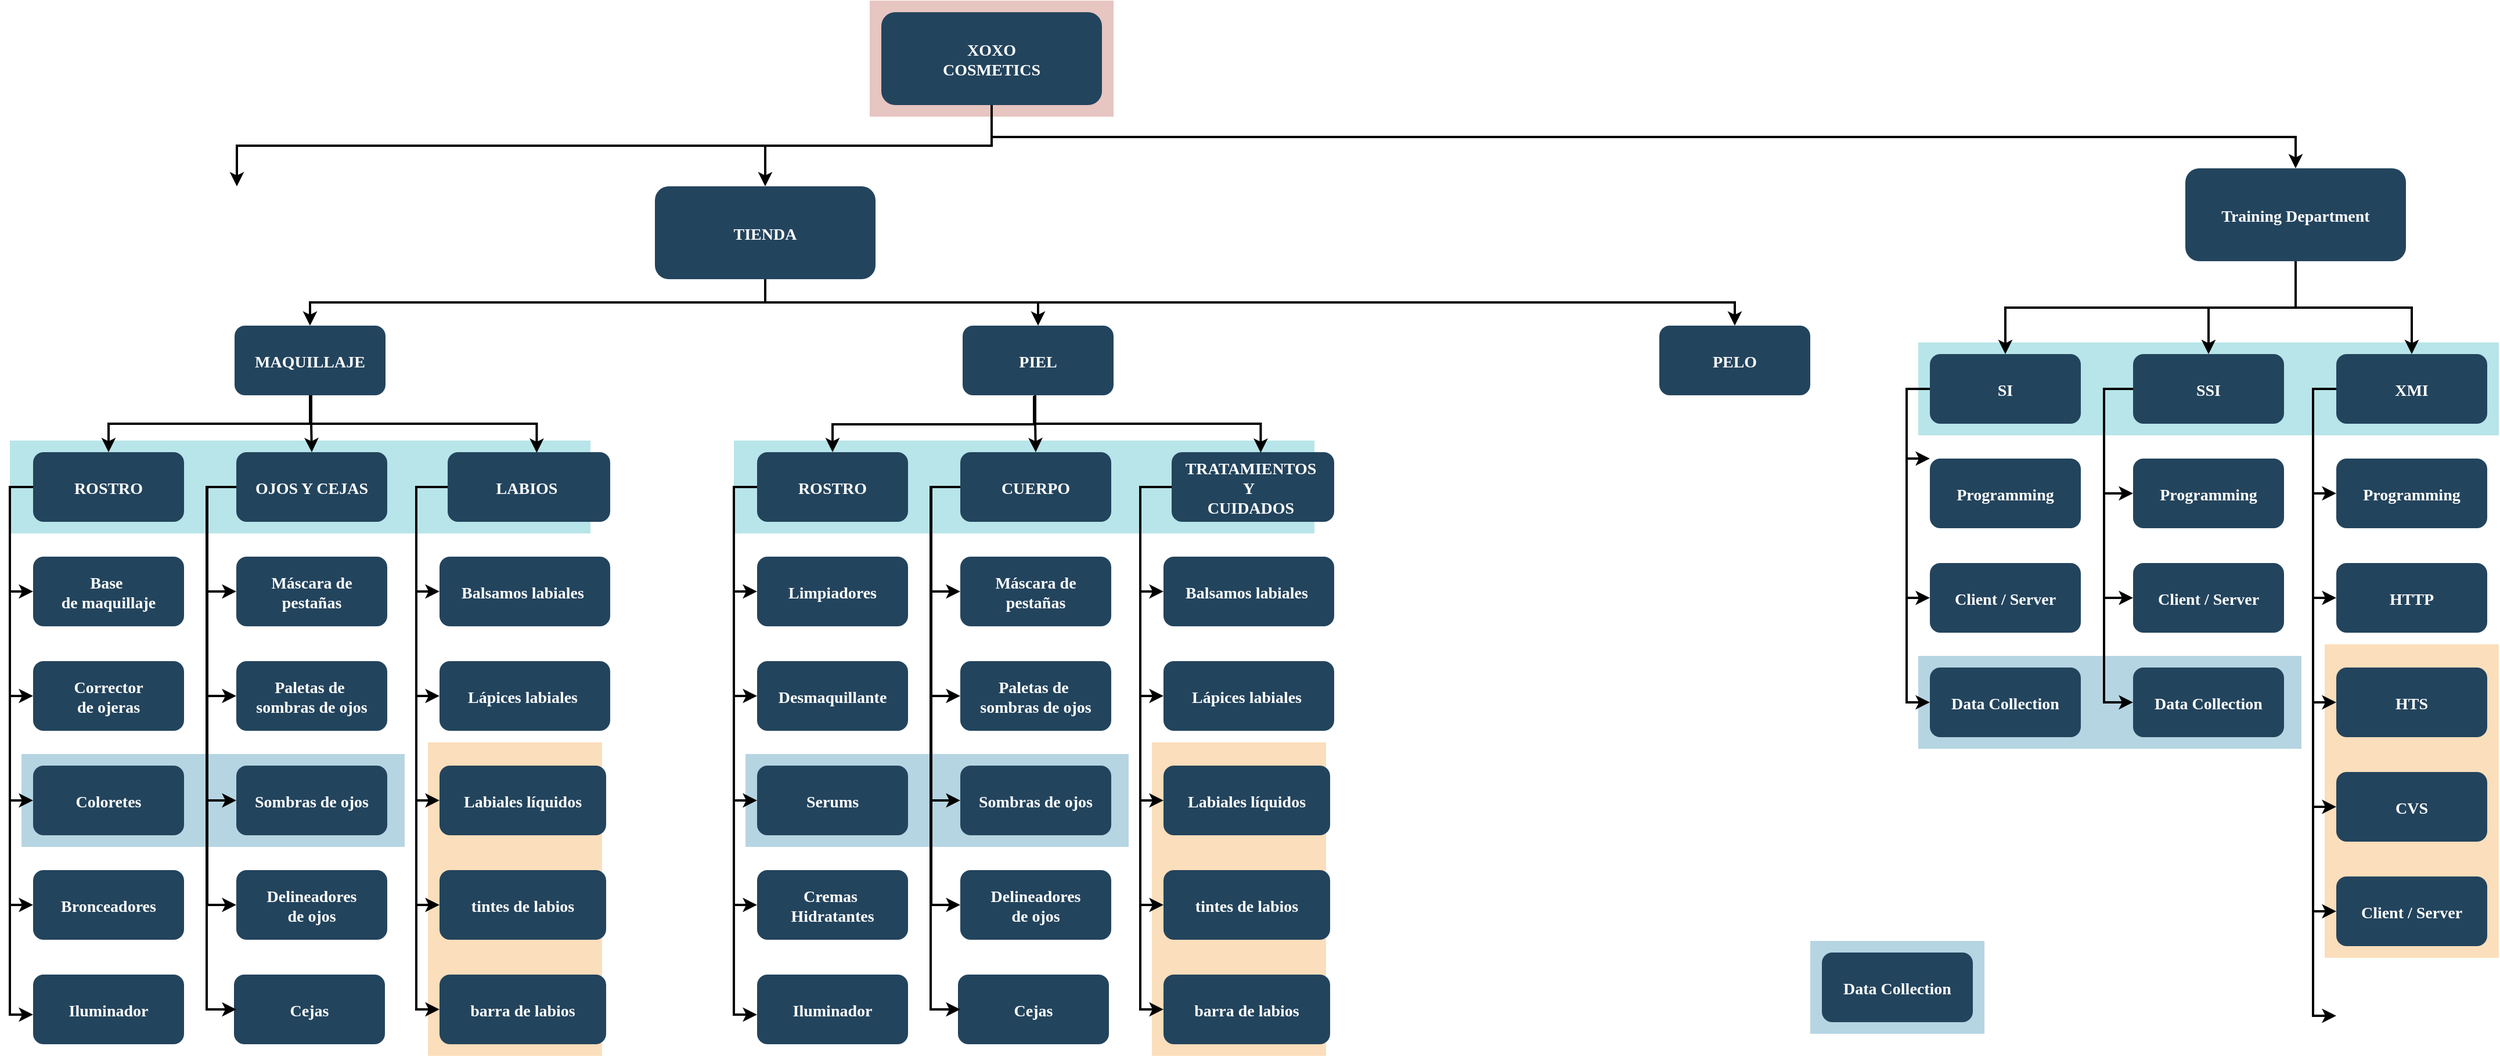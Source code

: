 <mxfile version="24.7.17">
  <diagram name="Page-1" id="2c0d36ab-eaac-3732-788b-9136903baeff">
    <mxGraphModel dx="3802.5" dy="1114" grid="1" gridSize="10" guides="1" tooltips="1" connect="1" arrows="1" fold="1" page="1" pageScale="1.5" pageWidth="1169" pageHeight="827" background="none" math="0" shadow="0">
      <root>
        <mxCell id="0" />
        <mxCell id="1" parent="0" />
        <mxCell id="123" value="" style="fillColor=#AE4132;strokeColor=none;opacity=30;" parent="1" vertex="1">
          <mxGeometry x="747" y="175.5" width="210" height="100.0" as="geometry" />
        </mxCell>
        <mxCell id="121" value="" style="fillColor=#F2931E;strokeColor=none;opacity=30;" parent="1" vertex="1">
          <mxGeometry x="2000" y="730" width="150" height="270" as="geometry" />
        </mxCell>
        <mxCell id="116" value="" style="fillColor=#10739E;strokeColor=none;opacity=30;" parent="1" vertex="1">
          <mxGeometry x="1557" y="985.5" width="150" height="80" as="geometry" />
        </mxCell>
        <mxCell id="115" value="" style="fillColor=#10739E;strokeColor=none;opacity=30;" parent="1" vertex="1">
          <mxGeometry x="1650" y="740" width="330" height="80" as="geometry" />
        </mxCell>
        <mxCell id="110" value="" style="fillColor=#12AAB5;strokeColor=none;opacity=30;" parent="1" vertex="1">
          <mxGeometry x="1650" y="470.0" width="500" height="80" as="geometry" />
        </mxCell>
        <mxCell id="2" value="XOXO&#xa;COSMETICS" style="rounded=1;fillColor=#23445D;gradientColor=none;strokeColor=none;fontColor=#FFFFFF;fontStyle=1;fontFamily=Tahoma;fontSize=14" parent="1" vertex="1">
          <mxGeometry x="757" y="185.5" width="190" height="80" as="geometry" />
        </mxCell>
        <mxCell id="4" value="Training Department" style="rounded=1;fillColor=#23445D;gradientColor=none;strokeColor=none;fontColor=#FFFFFF;fontStyle=1;fontFamily=Tahoma;fontSize=14" parent="1" vertex="1">
          <mxGeometry x="1880.0" y="320" width="190" height="80" as="geometry" />
        </mxCell>
        <mxCell id="9" value="" style="edgeStyle=elbowEdgeStyle;elbow=vertical;strokeWidth=2;rounded=0" parent="1" source="2" target="4" edge="1">
          <mxGeometry x="337" y="215.5" width="100" height="100" as="geometry">
            <mxPoint x="337" y="315.5" as="sourcePoint" />
            <mxPoint x="437" y="215.5" as="targetPoint" />
          </mxGeometry>
        </mxCell>
        <mxCell id="12" value="TIENDA" style="rounded=1;fillColor=#23445D;gradientColor=none;strokeColor=none;fontColor=#FFFFFF;fontStyle=1;fontFamily=Tahoma;fontSize=14" parent="1" vertex="1">
          <mxGeometry x="562.0" y="335.5" width="190" height="80" as="geometry" />
        </mxCell>
        <mxCell id="25" value="MAQUILLAJE" style="rounded=1;fillColor=#23445D;gradientColor=none;strokeColor=none;fontColor=#FFFFFF;fontStyle=1;fontFamily=Tahoma;fontSize=14" parent="1" vertex="1">
          <mxGeometry x="200" y="455.5" width="130" height="60" as="geometry" />
        </mxCell>
        <mxCell id="28" value="Máscara&#xa;de pestañas" style="rounded=1;fillColor=#23445D;gradientColor=none;strokeColor=none;fontColor=#FFFFFF;fontStyle=1;fontFamily=Tahoma;fontSize=14" parent="1" vertex="1">
          <mxGeometry x="393.5" y="564.5" width="130" height="60" as="geometry" />
        </mxCell>
        <mxCell id="29" value="PIEL" style="rounded=1;fillColor=#23445D;gradientColor=none;strokeColor=none;fontColor=#FFFFFF;fontStyle=1;fontFamily=Tahoma;fontSize=14" parent="1" vertex="1">
          <mxGeometry x="827" y="455.5" width="130" height="60" as="geometry" />
        </mxCell>
        <mxCell id="33" value="PELO" style="rounded=1;fillColor=#23445D;gradientColor=none;strokeColor=none;fontColor=#FFFFFF;fontStyle=1;fontFamily=Tahoma;fontSize=14" parent="1" vertex="1">
          <mxGeometry x="1427" y="455.5" width="130" height="60" as="geometry" />
        </mxCell>
        <mxCell id="44" value="SI" style="rounded=1;fillColor=#23445D;gradientColor=none;strokeColor=none;fontColor=#FFFFFF;fontStyle=1;fontFamily=Tahoma;fontSize=14" parent="1" vertex="1">
          <mxGeometry x="1660" y="480.0" width="130" height="60" as="geometry" />
        </mxCell>
        <mxCell id="45" value="Programming" style="rounded=1;fillColor=#23445D;gradientColor=none;strokeColor=none;fontColor=#FFFFFF;fontStyle=1;fontFamily=Tahoma;fontSize=14" parent="1" vertex="1">
          <mxGeometry x="1660" y="570" width="130" height="60" as="geometry" />
        </mxCell>
        <mxCell id="46" value="Client / Server" style="rounded=1;fillColor=#23445D;gradientColor=none;strokeColor=none;fontColor=#FFFFFF;fontStyle=1;fontFamily=Tahoma;fontSize=14" parent="1" vertex="1">
          <mxGeometry x="1660" y="660" width="130" height="60" as="geometry" />
        </mxCell>
        <mxCell id="47" value="Data Collection" style="rounded=1;fillColor=#23445D;gradientColor=none;strokeColor=none;fontColor=#FFFFFF;fontStyle=1;fontFamily=Tahoma;fontSize=14" parent="1" vertex="1">
          <mxGeometry x="1660" y="750.0" width="130" height="60" as="geometry" />
        </mxCell>
        <mxCell id="48" value="SSI" style="rounded=1;fillColor=#23445D;gradientColor=none;strokeColor=none;fontColor=#FFFFFF;fontStyle=1;fontFamily=Tahoma;fontSize=14" parent="1" vertex="1">
          <mxGeometry x="1835" y="480.0" width="130" height="60" as="geometry" />
        </mxCell>
        <mxCell id="49" value="Programming" style="rounded=1;fillColor=#23445D;gradientColor=none;strokeColor=none;fontColor=#FFFFFF;fontStyle=1;fontFamily=Tahoma;fontSize=14" parent="1" vertex="1">
          <mxGeometry x="1835" y="570" width="130" height="60" as="geometry" />
        </mxCell>
        <mxCell id="50" value="Client / Server" style="rounded=1;fillColor=#23445D;gradientColor=none;strokeColor=none;fontColor=#FFFFFF;fontStyle=1;fontFamily=Tahoma;fontSize=14" parent="1" vertex="1">
          <mxGeometry x="1835" y="660" width="130" height="60" as="geometry" />
        </mxCell>
        <mxCell id="51" value="Data Collection" style="rounded=1;fillColor=#23445D;gradientColor=none;strokeColor=none;fontColor=#FFFFFF;fontStyle=1;fontFamily=Tahoma;fontSize=14" parent="1" vertex="1">
          <mxGeometry x="1835" y="750.0" width="130" height="60" as="geometry" />
        </mxCell>
        <mxCell id="52" value="XMI" style="rounded=1;fillColor=#23445D;gradientColor=none;strokeColor=none;fontColor=#FFFFFF;fontStyle=1;fontFamily=Tahoma;fontSize=14" parent="1" vertex="1">
          <mxGeometry x="2010" y="480.0" width="130" height="60" as="geometry" />
        </mxCell>
        <mxCell id="53" value="Programming" style="rounded=1;fillColor=#23445D;gradientColor=none;strokeColor=none;fontColor=#FFFFFF;fontStyle=1;fontFamily=Tahoma;fontSize=14" parent="1" vertex="1">
          <mxGeometry x="2010" y="570" width="130" height="60" as="geometry" />
        </mxCell>
        <mxCell id="54" value="HTTP" style="rounded=1;fillColor=#23445D;gradientColor=none;strokeColor=none;fontColor=#FFFFFF;fontStyle=1;fontFamily=Tahoma;fontSize=14" parent="1" vertex="1">
          <mxGeometry x="2010" y="660" width="130" height="60" as="geometry" />
        </mxCell>
        <mxCell id="55" value="HTS" style="rounded=1;fillColor=#23445D;gradientColor=none;strokeColor=none;fontColor=#FFFFFF;fontStyle=1;fontFamily=Tahoma;fontSize=14" parent="1" vertex="1">
          <mxGeometry x="2010" y="750.0" width="130" height="60" as="geometry" />
        </mxCell>
        <mxCell id="56" value="CVS" style="rounded=1;fillColor=#23445D;gradientColor=none;strokeColor=none;fontColor=#FFFFFF;fontStyle=1;fontFamily=Tahoma;fontSize=14" parent="1" vertex="1">
          <mxGeometry x="2010" y="840.0" width="130" height="60" as="geometry" />
        </mxCell>
        <mxCell id="57" value="Client / Server" style="rounded=1;fillColor=#23445D;gradientColor=none;strokeColor=none;fontColor=#FFFFFF;fontStyle=1;fontFamily=Tahoma;fontSize=14" parent="1" vertex="1">
          <mxGeometry x="2010" y="930.0" width="130" height="60" as="geometry" />
        </mxCell>
        <mxCell id="58" value="Data Collection" style="rounded=1;fillColor=#23445D;gradientColor=none;strokeColor=none;fontColor=#FFFFFF;fontStyle=1;fontFamily=Tahoma;fontSize=14" parent="1" vertex="1">
          <mxGeometry x="1567" y="995.5" width="130" height="60" as="geometry" />
        </mxCell>
        <mxCell id="59" value="" style="edgeStyle=elbowEdgeStyle;elbow=vertical;strokeWidth=2;rounded=0" parent="1" source="2" target="12" edge="1">
          <mxGeometry x="347" y="225.5" width="100" height="100" as="geometry">
            <mxPoint x="862.0" y="275.5" as="sourcePoint" />
            <mxPoint x="1467.0" y="345.5" as="targetPoint" />
          </mxGeometry>
        </mxCell>
        <mxCell id="61" value="" style="edgeStyle=elbowEdgeStyle;elbow=vertical;strokeWidth=2;rounded=0" parent="1" source="2" edge="1">
          <mxGeometry x="-23" y="135.5" width="100" height="100" as="geometry">
            <mxPoint x="-23" y="235.5" as="sourcePoint" />
            <mxPoint x="202" y="335.5" as="targetPoint" />
          </mxGeometry>
        </mxCell>
        <mxCell id="84" value="" style="edgeStyle=elbowEdgeStyle;elbow=horizontal;strokeWidth=2;rounded=0" parent="1" source="44" target="45" edge="1">
          <mxGeometry x="-23" y="135.5" width="100" height="100" as="geometry">
            <mxPoint x="420" y="260" as="sourcePoint" />
            <mxPoint x="520" y="160" as="targetPoint" />
            <Array as="points">
              <mxPoint x="1640" y="570" />
            </Array>
          </mxGeometry>
        </mxCell>
        <mxCell id="85" value="" style="edgeStyle=elbowEdgeStyle;elbow=horizontal;strokeWidth=2;rounded=0" parent="1" source="44" target="46" edge="1">
          <mxGeometry x="-23" y="135.5" width="100" height="100" as="geometry">
            <mxPoint x="420" y="260" as="sourcePoint" />
            <mxPoint x="520" y="160" as="targetPoint" />
            <Array as="points">
              <mxPoint x="1640" y="600" />
            </Array>
          </mxGeometry>
        </mxCell>
        <mxCell id="86" value="" style="edgeStyle=elbowEdgeStyle;elbow=horizontal;strokeWidth=2;rounded=0" parent="1" source="44" target="47" edge="1">
          <mxGeometry x="-23" y="135.5" width="100" height="100" as="geometry">
            <mxPoint x="420" y="260" as="sourcePoint" />
            <mxPoint x="520" y="160" as="targetPoint" />
            <Array as="points">
              <mxPoint x="1640" y="650" />
            </Array>
          </mxGeometry>
        </mxCell>
        <mxCell id="87" value="" style="edgeStyle=elbowEdgeStyle;elbow=horizontal;strokeWidth=2;rounded=0" parent="1" source="48" target="49" edge="1">
          <mxGeometry x="-23" y="135.5" width="100" height="100" as="geometry">
            <mxPoint x="420" y="260" as="sourcePoint" />
            <mxPoint x="520" y="160" as="targetPoint" />
            <Array as="points">
              <mxPoint x="1810" y="560" />
            </Array>
          </mxGeometry>
        </mxCell>
        <mxCell id="88" value="" style="edgeStyle=elbowEdgeStyle;elbow=horizontal;strokeWidth=2;rounded=0" parent="1" source="48" target="50" edge="1">
          <mxGeometry x="-23" y="135.5" width="100" height="100" as="geometry">
            <mxPoint x="420" y="260" as="sourcePoint" />
            <mxPoint x="520" y="160" as="targetPoint" />
            <Array as="points">
              <mxPoint x="1810" y="620" />
            </Array>
          </mxGeometry>
        </mxCell>
        <mxCell id="89" value="" style="edgeStyle=elbowEdgeStyle;elbow=horizontal;strokeWidth=2;rounded=0" parent="1" source="48" target="51" edge="1">
          <mxGeometry x="-23" y="135.5" width="100" height="100" as="geometry">
            <mxPoint x="420" y="260" as="sourcePoint" />
            <mxPoint x="520" y="160" as="targetPoint" />
            <Array as="points">
              <mxPoint x="1810" y="650" />
            </Array>
          </mxGeometry>
        </mxCell>
        <mxCell id="90" value="" style="edgeStyle=elbowEdgeStyle;elbow=horizontal;strokeWidth=2;rounded=0" parent="1" source="52" target="53" edge="1">
          <mxGeometry x="-23" y="135.5" width="100" height="100" as="geometry">
            <mxPoint x="420" y="260" as="sourcePoint" />
            <mxPoint x="520" y="160" as="targetPoint" />
            <Array as="points">
              <mxPoint x="1990" y="560" />
            </Array>
          </mxGeometry>
        </mxCell>
        <mxCell id="91" value="" style="edgeStyle=elbowEdgeStyle;elbow=horizontal;strokeWidth=2;rounded=0" parent="1" source="52" target="54" edge="1">
          <mxGeometry x="-23" y="135.5" width="100" height="100" as="geometry">
            <mxPoint x="420" y="260" as="sourcePoint" />
            <mxPoint x="520" y="160" as="targetPoint" />
            <Array as="points">
              <mxPoint x="1990" y="600" />
            </Array>
          </mxGeometry>
        </mxCell>
        <mxCell id="92" value="" style="edgeStyle=elbowEdgeStyle;elbow=horizontal;strokeWidth=2;rounded=0" parent="1" source="52" target="55" edge="1">
          <mxGeometry x="-23" y="135.5" width="100" height="100" as="geometry">
            <mxPoint x="420" y="260" as="sourcePoint" />
            <mxPoint x="520" y="160" as="targetPoint" />
            <Array as="points">
              <mxPoint x="1990" y="650" />
            </Array>
          </mxGeometry>
        </mxCell>
        <mxCell id="93" value="" style="edgeStyle=elbowEdgeStyle;elbow=horizontal;strokeWidth=2;rounded=0" parent="1" source="52" target="56" edge="1">
          <mxGeometry x="-23" y="135.5" width="100" height="100" as="geometry">
            <mxPoint x="420" y="260" as="sourcePoint" />
            <mxPoint x="520" y="160" as="targetPoint" />
            <Array as="points">
              <mxPoint x="1990" y="700" />
            </Array>
          </mxGeometry>
        </mxCell>
        <mxCell id="94" value="" style="edgeStyle=elbowEdgeStyle;elbow=horizontal;strokeWidth=2;rounded=0" parent="1" source="52" target="57" edge="1">
          <mxGeometry x="-23" y="135.5" width="100" height="100" as="geometry">
            <mxPoint x="420" y="260" as="sourcePoint" />
            <mxPoint x="520" y="160" as="targetPoint" />
            <Array as="points">
              <mxPoint x="1990" y="750" />
            </Array>
          </mxGeometry>
        </mxCell>
        <mxCell id="95" value="" style="edgeStyle=elbowEdgeStyle;elbow=horizontal;strokeWidth=2;rounded=0" parent="1" source="52" edge="1">
          <mxGeometry x="-23" y="135.5" width="100" height="100" as="geometry">
            <mxPoint x="420" y="260" as="sourcePoint" />
            <mxPoint x="2010" y="1050" as="targetPoint" />
            <Array as="points">
              <mxPoint x="1990" y="790" />
            </Array>
          </mxGeometry>
        </mxCell>
        <mxCell id="100" value="" style="edgeStyle=elbowEdgeStyle;elbow=vertical;strokeWidth=2;rounded=0" parent="1" source="12" target="25" edge="1">
          <mxGeometry x="-23" y="135.5" width="100" height="100" as="geometry">
            <mxPoint x="-23" y="235.5" as="sourcePoint" />
            <mxPoint x="77" y="135.5" as="targetPoint" />
          </mxGeometry>
        </mxCell>
        <mxCell id="101" value="" style="edgeStyle=elbowEdgeStyle;elbow=vertical;strokeWidth=2;rounded=0" parent="1" source="12" target="29" edge="1">
          <mxGeometry x="-23" y="135.5" width="100" height="100" as="geometry">
            <mxPoint x="-23" y="235.5" as="sourcePoint" />
            <mxPoint x="77" y="135.5" as="targetPoint" />
          </mxGeometry>
        </mxCell>
        <mxCell id="102" value="" style="edgeStyle=elbowEdgeStyle;elbow=vertical;strokeWidth=2;rounded=0" parent="1" source="12" target="33" edge="1">
          <mxGeometry x="-23" y="135.5" width="100" height="100" as="geometry">
            <mxPoint x="-23" y="235.5" as="sourcePoint" />
            <mxPoint x="77" y="135.5" as="targetPoint" />
          </mxGeometry>
        </mxCell>
        <mxCell id="104" value="" style="edgeStyle=elbowEdgeStyle;elbow=vertical;strokeWidth=2;rounded=0" parent="1" source="4" target="48" edge="1">
          <mxGeometry x="-23" y="135.5" width="100" height="100" as="geometry">
            <mxPoint x="-23" y="235.5" as="sourcePoint" />
            <mxPoint x="77" y="135.5" as="targetPoint" />
          </mxGeometry>
        </mxCell>
        <mxCell id="105" value="" style="edgeStyle=elbowEdgeStyle;elbow=vertical;strokeWidth=2;rounded=0" parent="1" source="4" target="44" edge="1">
          <mxGeometry x="-23" y="135.5" width="100" height="100" as="geometry">
            <mxPoint x="-23" y="235.5" as="sourcePoint" />
            <mxPoint x="77" y="135.5" as="targetPoint" />
          </mxGeometry>
        </mxCell>
        <mxCell id="106" value="" style="edgeStyle=elbowEdgeStyle;elbow=vertical;strokeWidth=2;rounded=0" parent="1" source="4" target="52" edge="1">
          <mxGeometry x="-23" y="135.5" width="100" height="100" as="geometry">
            <mxPoint x="-23" y="235.5" as="sourcePoint" />
            <mxPoint x="77" y="135.5" as="targetPoint" />
          </mxGeometry>
        </mxCell>
        <mxCell id="VDrzz1E5TikydGVOg6CF-125" value="Máscara&#xa;de pestañas" style="rounded=1;fillColor=#23445D;gradientColor=none;strokeColor=none;fontColor=#FFFFFF;fontStyle=1;fontFamily=Tahoma;fontSize=14" vertex="1" parent="1">
          <mxGeometry x="393.5" y="654.5" width="130" height="60" as="geometry" />
        </mxCell>
        <mxCell id="VDrzz1E5TikydGVOg6CF-126" value="Máscara&#xa;de pestañas" style="rounded=1;fillColor=#23445D;gradientColor=none;strokeColor=none;fontColor=#FFFFFF;fontStyle=1;fontFamily=Tahoma;fontSize=14" vertex="1" parent="1">
          <mxGeometry x="393.5" y="744.5" width="130" height="60" as="geometry" />
        </mxCell>
        <mxCell id="VDrzz1E5TikydGVOg6CF-132" value="" style="fillColor=#F2931E;strokeColor=none;opacity=30;" vertex="1" parent="1">
          <mxGeometry x="366.5" y="814.5" width="150" height="270" as="geometry" />
        </mxCell>
        <mxCell id="VDrzz1E5TikydGVOg6CF-133" value="" style="fillColor=#10739E;strokeColor=none;opacity=30;" vertex="1" parent="1">
          <mxGeometry x="16.5" y="824.5" width="330.0" height="80" as="geometry" />
        </mxCell>
        <mxCell id="VDrzz1E5TikydGVOg6CF-134" value="" style="fillColor=#12AAB5;strokeColor=none;opacity=30;" vertex="1" parent="1">
          <mxGeometry x="6.5" y="554.5" width="500" height="80" as="geometry" />
        </mxCell>
        <mxCell id="VDrzz1E5TikydGVOg6CF-135" value="ROSTRO" style="rounded=1;fillColor=#23445D;gradientColor=none;strokeColor=none;fontColor=#FFFFFF;fontStyle=1;fontFamily=Tahoma;fontSize=14" vertex="1" parent="1">
          <mxGeometry x="26.5" y="564.5" width="130" height="60" as="geometry" />
        </mxCell>
        <mxCell id="VDrzz1E5TikydGVOg6CF-136" value="Base &#xa;de maquillaje" style="rounded=1;fillColor=#23445D;gradientColor=none;strokeColor=none;fontColor=#FFFFFF;fontStyle=1;fontFamily=Tahoma;fontSize=14" vertex="1" parent="1">
          <mxGeometry x="26.5" y="654.5" width="130" height="60" as="geometry" />
        </mxCell>
        <mxCell id="VDrzz1E5TikydGVOg6CF-137" value="Corrector&#xa;de ojeras" style="rounded=1;fillColor=#23445D;gradientColor=none;strokeColor=none;fontColor=#FFFFFF;fontStyle=1;fontFamily=Tahoma;fontSize=14" vertex="1" parent="1">
          <mxGeometry x="26.5" y="744.5" width="130" height="60" as="geometry" />
        </mxCell>
        <mxCell id="VDrzz1E5TikydGVOg6CF-138" value="Coloretes" style="rounded=1;fillColor=#23445D;gradientColor=none;strokeColor=none;fontColor=#FFFFFF;fontStyle=1;fontFamily=Tahoma;fontSize=14" vertex="1" parent="1">
          <mxGeometry x="26.5" y="834.5" width="130" height="60" as="geometry" />
        </mxCell>
        <mxCell id="VDrzz1E5TikydGVOg6CF-139" value="OJOS Y CEJAS" style="rounded=1;fillColor=#23445D;gradientColor=none;strokeColor=none;fontColor=#FFFFFF;fontStyle=1;fontFamily=Tahoma;fontSize=14" vertex="1" parent="1">
          <mxGeometry x="201.5" y="564.5" width="130" height="60" as="geometry" />
        </mxCell>
        <mxCell id="VDrzz1E5TikydGVOg6CF-140" value="Máscara de&#xa;pestañas" style="rounded=1;fillColor=#23445D;gradientColor=none;strokeColor=none;fontColor=#FFFFFF;fontStyle=1;fontFamily=Tahoma;fontSize=14" vertex="1" parent="1">
          <mxGeometry x="201.5" y="654.5" width="130" height="60" as="geometry" />
        </mxCell>
        <mxCell id="VDrzz1E5TikydGVOg6CF-141" value="Paletas de &#xa;sombras de ojos" style="rounded=1;fillColor=#23445D;gradientColor=none;strokeColor=none;fontColor=#FFFFFF;fontStyle=1;fontFamily=Tahoma;fontSize=14" vertex="1" parent="1">
          <mxGeometry x="201.5" y="744.5" width="130" height="60" as="geometry" />
        </mxCell>
        <mxCell id="VDrzz1E5TikydGVOg6CF-142" value="Sombras de ojos" style="rounded=1;fillColor=#23445D;gradientColor=none;strokeColor=none;fontColor=#FFFFFF;fontStyle=1;fontFamily=Tahoma;fontSize=14" vertex="1" parent="1">
          <mxGeometry x="201.5" y="834.5" width="130" height="60" as="geometry" />
        </mxCell>
        <mxCell id="VDrzz1E5TikydGVOg6CF-143" value="LABIOS" style="rounded=1;fillColor=#23445D;gradientColor=none;strokeColor=none;fontColor=#FFFFFF;fontStyle=1;fontFamily=Tahoma;fontSize=14" vertex="1" parent="1">
          <mxGeometry x="383.5" y="564.5" width="136.5" height="60" as="geometry" />
        </mxCell>
        <mxCell id="VDrzz1E5TikydGVOg6CF-144" value="Balsamos labiales" style="rounded=1;fillColor=#23445D;gradientColor=none;strokeColor=none;fontColor=#FFFFFF;fontStyle=1;fontFamily=Tahoma;fontSize=14;align=center;" vertex="1" parent="1">
          <mxGeometry x="376.5" y="654.5" width="143.5" height="60" as="geometry" />
        </mxCell>
        <mxCell id="VDrzz1E5TikydGVOg6CF-145" value="Lápices labiales" style="rounded=1;fillColor=#23445D;gradientColor=none;strokeColor=none;fontColor=#FFFFFF;fontStyle=1;fontFamily=Tahoma;fontSize=14" vertex="1" parent="1">
          <mxGeometry x="376.5" y="744.5" width="143.5" height="60" as="geometry" />
        </mxCell>
        <mxCell id="VDrzz1E5TikydGVOg6CF-146" value="Labiales líquidos" style="rounded=1;fillColor=#23445D;gradientColor=none;strokeColor=none;fontColor=#FFFFFF;fontStyle=1;fontFamily=Tahoma;fontSize=14" vertex="1" parent="1">
          <mxGeometry x="376.5" y="834.5" width="143.5" height="60" as="geometry" />
        </mxCell>
        <mxCell id="VDrzz1E5TikydGVOg6CF-147" value="tintes de labios" style="rounded=1;fillColor=#23445D;gradientColor=none;strokeColor=none;fontColor=#FFFFFF;fontStyle=1;fontFamily=Tahoma;fontSize=14" vertex="1" parent="1">
          <mxGeometry x="376.5" y="924.5" width="143.5" height="60" as="geometry" />
        </mxCell>
        <mxCell id="VDrzz1E5TikydGVOg6CF-148" value="barra de labios" style="rounded=1;fillColor=#23445D;gradientColor=none;strokeColor=none;fontColor=#FFFFFF;fontStyle=1;fontFamily=Tahoma;fontSize=14" vertex="1" parent="1">
          <mxGeometry x="376.5" y="1014.5" width="143.5" height="60" as="geometry" />
        </mxCell>
        <mxCell id="VDrzz1E5TikydGVOg6CF-149" value="" style="edgeStyle=elbowEdgeStyle;elbow=horizontal;strokeWidth=2;rounded=0" edge="1" parent="1" source="VDrzz1E5TikydGVOg6CF-135" target="VDrzz1E5TikydGVOg6CF-136">
          <mxGeometry x="-23" y="135.5" width="100" height="100" as="geometry">
            <mxPoint x="-413.5" y="344.5" as="sourcePoint" />
            <mxPoint x="-313.5" y="244.5" as="targetPoint" />
            <Array as="points">
              <mxPoint x="6.5" y="644.5" />
            </Array>
          </mxGeometry>
        </mxCell>
        <mxCell id="VDrzz1E5TikydGVOg6CF-150" value="" style="edgeStyle=elbowEdgeStyle;elbow=horizontal;strokeWidth=2;rounded=0" edge="1" parent="1" source="VDrzz1E5TikydGVOg6CF-135" target="VDrzz1E5TikydGVOg6CF-137">
          <mxGeometry x="-23" y="135.5" width="100" height="100" as="geometry">
            <mxPoint x="-413.5" y="344.5" as="sourcePoint" />
            <mxPoint x="-313.5" y="244.5" as="targetPoint" />
            <Array as="points">
              <mxPoint x="6.5" y="684.5" />
            </Array>
          </mxGeometry>
        </mxCell>
        <mxCell id="VDrzz1E5TikydGVOg6CF-151" value="" style="edgeStyle=elbowEdgeStyle;elbow=horizontal;strokeWidth=2;rounded=0" edge="1" parent="1" source="VDrzz1E5TikydGVOg6CF-135" target="VDrzz1E5TikydGVOg6CF-138">
          <mxGeometry x="-23" y="135.5" width="100" height="100" as="geometry">
            <mxPoint x="-413.5" y="344.5" as="sourcePoint" />
            <mxPoint x="-313.5" y="244.5" as="targetPoint" />
            <Array as="points">
              <mxPoint x="6.5" y="724.5" />
            </Array>
          </mxGeometry>
        </mxCell>
        <mxCell id="VDrzz1E5TikydGVOg6CF-152" value="" style="edgeStyle=elbowEdgeStyle;elbow=horizontal;strokeWidth=2;rounded=0" edge="1" parent="1" source="VDrzz1E5TikydGVOg6CF-139" target="VDrzz1E5TikydGVOg6CF-140">
          <mxGeometry x="-23" y="135.5" width="100" height="100" as="geometry">
            <mxPoint x="-413.5" y="344.5" as="sourcePoint" />
            <mxPoint x="-313.5" y="244.5" as="targetPoint" />
            <Array as="points">
              <mxPoint x="176.5" y="644.5" />
            </Array>
          </mxGeometry>
        </mxCell>
        <mxCell id="VDrzz1E5TikydGVOg6CF-153" value="" style="edgeStyle=elbowEdgeStyle;elbow=horizontal;strokeWidth=2;rounded=0" edge="1" parent="1" source="VDrzz1E5TikydGVOg6CF-139" target="VDrzz1E5TikydGVOg6CF-141">
          <mxGeometry x="-23" y="135.5" width="100" height="100" as="geometry">
            <mxPoint x="-413.5" y="344.5" as="sourcePoint" />
            <mxPoint x="-313.5" y="244.5" as="targetPoint" />
            <Array as="points">
              <mxPoint x="176.5" y="684.5" />
            </Array>
          </mxGeometry>
        </mxCell>
        <mxCell id="VDrzz1E5TikydGVOg6CF-154" value="" style="edgeStyle=elbowEdgeStyle;elbow=horizontal;strokeWidth=2;rounded=0" edge="1" parent="1" source="VDrzz1E5TikydGVOg6CF-139" target="VDrzz1E5TikydGVOg6CF-142">
          <mxGeometry x="-23" y="135.5" width="100" height="100" as="geometry">
            <mxPoint x="-413.5" y="344.5" as="sourcePoint" />
            <mxPoint x="-313.5" y="244.5" as="targetPoint" />
            <Array as="points">
              <mxPoint x="176.5" y="724.5" />
            </Array>
          </mxGeometry>
        </mxCell>
        <mxCell id="VDrzz1E5TikydGVOg6CF-155" value="" style="edgeStyle=elbowEdgeStyle;elbow=horizontal;strokeWidth=2;rounded=0" edge="1" parent="1" source="VDrzz1E5TikydGVOg6CF-143" target="VDrzz1E5TikydGVOg6CF-144">
          <mxGeometry x="-23" y="135.5" width="100" height="100" as="geometry">
            <mxPoint x="-413.5" y="344.5" as="sourcePoint" />
            <mxPoint x="-313.5" y="244.5" as="targetPoint" />
            <Array as="points">
              <mxPoint x="356.5" y="644.5" />
            </Array>
          </mxGeometry>
        </mxCell>
        <mxCell id="VDrzz1E5TikydGVOg6CF-156" value="" style="edgeStyle=elbowEdgeStyle;elbow=horizontal;strokeWidth=2;rounded=0" edge="1" parent="1" source="VDrzz1E5TikydGVOg6CF-143" target="VDrzz1E5TikydGVOg6CF-145">
          <mxGeometry x="-23" y="135.5" width="100" height="100" as="geometry">
            <mxPoint x="-413.5" y="344.5" as="sourcePoint" />
            <mxPoint x="-313.5" y="244.5" as="targetPoint" />
            <Array as="points">
              <mxPoint x="356.5" y="684.5" />
            </Array>
          </mxGeometry>
        </mxCell>
        <mxCell id="VDrzz1E5TikydGVOg6CF-157" value="" style="edgeStyle=elbowEdgeStyle;elbow=horizontal;strokeWidth=2;rounded=0" edge="1" parent="1" source="VDrzz1E5TikydGVOg6CF-143" target="VDrzz1E5TikydGVOg6CF-146">
          <mxGeometry x="-23" y="135.5" width="100" height="100" as="geometry">
            <mxPoint x="-413.5" y="344.5" as="sourcePoint" />
            <mxPoint x="-313.5" y="244.5" as="targetPoint" />
            <Array as="points">
              <mxPoint x="356.5" y="734.5" />
            </Array>
          </mxGeometry>
        </mxCell>
        <mxCell id="VDrzz1E5TikydGVOg6CF-158" value="" style="edgeStyle=elbowEdgeStyle;elbow=horizontal;strokeWidth=2;rounded=0" edge="1" parent="1" source="VDrzz1E5TikydGVOg6CF-143" target="VDrzz1E5TikydGVOg6CF-147">
          <mxGeometry x="-23" y="135.5" width="100" height="100" as="geometry">
            <mxPoint x="-413.5" y="344.5" as="sourcePoint" />
            <mxPoint x="-313.5" y="244.5" as="targetPoint" />
            <Array as="points">
              <mxPoint x="356.5" y="774.5" />
            </Array>
          </mxGeometry>
        </mxCell>
        <mxCell id="VDrzz1E5TikydGVOg6CF-159" value="" style="edgeStyle=elbowEdgeStyle;elbow=horizontal;strokeWidth=2;rounded=0" edge="1" parent="1" source="VDrzz1E5TikydGVOg6CF-143" target="VDrzz1E5TikydGVOg6CF-148">
          <mxGeometry x="-23" y="135.5" width="100" height="100" as="geometry">
            <mxPoint x="-413.5" y="344.5" as="sourcePoint" />
            <mxPoint x="-313.5" y="244.5" as="targetPoint" />
            <Array as="points">
              <mxPoint x="356.5" y="814.5" />
            </Array>
          </mxGeometry>
        </mxCell>
        <mxCell id="VDrzz1E5TikydGVOg6CF-160" value="" style="edgeStyle=elbowEdgeStyle;elbow=horizontal;strokeWidth=2;rounded=0;exitX=0;exitY=0.5;exitDx=0;exitDy=0;entryX=0;entryY=0.5;entryDx=0;entryDy=0;" edge="1" parent="1" source="VDrzz1E5TikydGVOg6CF-139" target="VDrzz1E5TikydGVOg6CF-161">
          <mxGeometry x="-23" y="135.5" width="100" height="100" as="geometry">
            <mxPoint x="201.5" y="689" as="sourcePoint" />
            <mxPoint x="201.5" y="959" as="targetPoint" />
            <Array as="points">
              <mxPoint x="176.5" y="818.5" />
            </Array>
          </mxGeometry>
        </mxCell>
        <mxCell id="VDrzz1E5TikydGVOg6CF-161" value="Delineadores&#xa;de ojos" style="rounded=1;fillColor=#23445D;gradientColor=none;strokeColor=none;fontColor=#FFFFFF;fontStyle=1;fontFamily=Tahoma;fontSize=14" vertex="1" parent="1">
          <mxGeometry x="201.5" y="924.5" width="130" height="60" as="geometry" />
        </mxCell>
        <mxCell id="VDrzz1E5TikydGVOg6CF-162" value="Bronceadores" style="rounded=1;fillColor=#23445D;gradientColor=none;strokeColor=none;fontColor=#FFFFFF;fontStyle=1;fontFamily=Tahoma;fontSize=14" vertex="1" parent="1">
          <mxGeometry x="26.5" y="924.5" width="130" height="60" as="geometry" />
        </mxCell>
        <mxCell id="VDrzz1E5TikydGVOg6CF-163" value="Iluminador" style="rounded=1;fillColor=#23445D;gradientColor=none;strokeColor=none;fontColor=#FFFFFF;fontStyle=1;fontFamily=Tahoma;fontSize=14" vertex="1" parent="1">
          <mxGeometry x="26.5" y="1014.5" width="130" height="60" as="geometry" />
        </mxCell>
        <mxCell id="VDrzz1E5TikydGVOg6CF-164" value="Cejas" style="rounded=1;fillColor=#23445D;gradientColor=none;strokeColor=none;fontColor=#FFFFFF;fontStyle=1;fontFamily=Tahoma;fontSize=14" vertex="1" parent="1">
          <mxGeometry x="199.5" y="1014.5" width="130" height="60" as="geometry" />
        </mxCell>
        <mxCell id="VDrzz1E5TikydGVOg6CF-165" value="" style="edgeStyle=elbowEdgeStyle;elbow=horizontal;strokeWidth=2;rounded=0;exitX=0;exitY=0.5;exitDx=0;exitDy=0;" edge="1" parent="1" source="VDrzz1E5TikydGVOg6CF-135">
          <mxGeometry x="-23" y="135.5" width="100" height="100" as="geometry">
            <mxPoint x="26.5" y="779" as="sourcePoint" />
            <mxPoint x="26.5" y="1049" as="targetPoint" />
            <Array as="points">
              <mxPoint x="6.5" y="908.5" />
            </Array>
          </mxGeometry>
        </mxCell>
        <mxCell id="VDrzz1E5TikydGVOg6CF-166" value="" style="edgeStyle=elbowEdgeStyle;elbow=horizontal;strokeWidth=2;rounded=0;exitX=0;exitY=0.5;exitDx=0;exitDy=0;entryX=0;entryY=0.5;entryDx=0;entryDy=0;" edge="1" parent="1" source="VDrzz1E5TikydGVOg6CF-135" target="VDrzz1E5TikydGVOg6CF-162">
          <mxGeometry x="-23" y="135.5" width="100" height="100" as="geometry">
            <mxPoint x="26.5" y="679" as="sourcePoint" />
            <mxPoint x="26.5" y="949" as="targetPoint" />
            <Array as="points">
              <mxPoint x="6.5" y="808.5" />
            </Array>
          </mxGeometry>
        </mxCell>
        <mxCell id="VDrzz1E5TikydGVOg6CF-167" value="" style="edgeStyle=elbowEdgeStyle;elbow=vertical;strokeWidth=2;rounded=0;entryX=0.5;entryY=0;entryDx=0;entryDy=0;" edge="1" parent="1" target="VDrzz1E5TikydGVOg6CF-139">
          <mxGeometry x="-23" y="135.5" width="100" height="100" as="geometry">
            <mxPoint x="266" y="515.5" as="sourcePoint" />
            <mxPoint x="266" y="555.5" as="targetPoint" />
          </mxGeometry>
        </mxCell>
        <mxCell id="VDrzz1E5TikydGVOg6CF-168" value="" style="edgeStyle=elbowEdgeStyle;elbow=vertical;strokeWidth=2;rounded=0;entryX=0.5;entryY=0;entryDx=0;entryDy=0;" edge="1" parent="1" source="25" target="VDrzz1E5TikydGVOg6CF-135">
          <mxGeometry x="-23" y="135.5" width="100" height="100" as="geometry">
            <mxPoint x="265" y="520" as="sourcePoint" />
            <mxPoint x="-130" y="554.5" as="targetPoint" />
          </mxGeometry>
        </mxCell>
        <mxCell id="VDrzz1E5TikydGVOg6CF-169" value="" style="edgeStyle=elbowEdgeStyle;elbow=vertical;strokeWidth=2;rounded=0;entryX=0.562;entryY=0.008;entryDx=0;entryDy=0;entryPerimeter=0;exitX=0.5;exitY=1;exitDx=0;exitDy=0;" edge="1" parent="1" source="25" target="VDrzz1E5TikydGVOg6CF-143">
          <mxGeometry x="-23" y="135.5" width="100" height="100" as="geometry">
            <mxPoint x="275" y="526" as="sourcePoint" />
            <mxPoint x="102" y="575" as="targetPoint" />
            <Array as="points">
              <mxPoint x="370" y="540" />
            </Array>
          </mxGeometry>
        </mxCell>
        <mxCell id="VDrzz1E5TikydGVOg6CF-170" value="" style="edgeStyle=elbowEdgeStyle;elbow=horizontal;strokeWidth=2;rounded=0;exitX=0;exitY=0.5;exitDx=0;exitDy=0;entryX=0;entryY=0.5;entryDx=0;entryDy=0;" edge="1" parent="1" source="VDrzz1E5TikydGVOg6CF-139">
          <mxGeometry x="-23" y="135.5" width="100" height="100" as="geometry">
            <mxPoint x="201.5" y="684.5" as="sourcePoint" />
            <mxPoint x="201.5" y="1044.5" as="targetPoint" />
            <Array as="points">
              <mxPoint x="176" y="908" />
            </Array>
          </mxGeometry>
        </mxCell>
        <mxCell id="VDrzz1E5TikydGVOg6CF-172" value="Máscara&#xa;de pestañas" style="rounded=1;fillColor=#23445D;gradientColor=none;strokeColor=none;fontColor=#FFFFFF;fontStyle=1;fontFamily=Tahoma;fontSize=14" vertex="1" parent="1">
          <mxGeometry x="1017" y="564.5" width="130" height="60" as="geometry" />
        </mxCell>
        <mxCell id="VDrzz1E5TikydGVOg6CF-173" value="Máscara&#xa;de pestañas" style="rounded=1;fillColor=#23445D;gradientColor=none;strokeColor=none;fontColor=#FFFFFF;fontStyle=1;fontFamily=Tahoma;fontSize=14" vertex="1" parent="1">
          <mxGeometry x="1017" y="654.5" width="130" height="60" as="geometry" />
        </mxCell>
        <mxCell id="VDrzz1E5TikydGVOg6CF-174" value="Máscara&#xa;de pestañas" style="rounded=1;fillColor=#23445D;gradientColor=none;strokeColor=none;fontColor=#FFFFFF;fontStyle=1;fontFamily=Tahoma;fontSize=14" vertex="1" parent="1">
          <mxGeometry x="1017" y="744.5" width="130" height="60" as="geometry" />
        </mxCell>
        <mxCell id="VDrzz1E5TikydGVOg6CF-175" value="" style="fillColor=#F2931E;strokeColor=none;opacity=30;" vertex="1" parent="1">
          <mxGeometry x="990" y="814.5" width="150" height="270" as="geometry" />
        </mxCell>
        <mxCell id="VDrzz1E5TikydGVOg6CF-176" value="" style="fillColor=#10739E;strokeColor=none;opacity=30;" vertex="1" parent="1">
          <mxGeometry x="640" y="824.5" width="330.0" height="80" as="geometry" />
        </mxCell>
        <mxCell id="VDrzz1E5TikydGVOg6CF-177" value="" style="fillColor=#12AAB5;strokeColor=none;opacity=30;" vertex="1" parent="1">
          <mxGeometry x="630" y="554.5" width="500" height="80" as="geometry" />
        </mxCell>
        <mxCell id="VDrzz1E5TikydGVOg6CF-178" value="ROSTRO" style="rounded=1;fillColor=#23445D;gradientColor=none;strokeColor=none;fontColor=#FFFFFF;fontStyle=1;fontFamily=Tahoma;fontSize=14" vertex="1" parent="1">
          <mxGeometry x="650" y="564.5" width="130" height="60" as="geometry" />
        </mxCell>
        <mxCell id="VDrzz1E5TikydGVOg6CF-179" value="Limpiadores" style="rounded=1;fillColor=#23445D;gradientColor=none;strokeColor=none;fontColor=#FFFFFF;fontStyle=1;fontFamily=Tahoma;fontSize=14" vertex="1" parent="1">
          <mxGeometry x="650" y="654.5" width="130" height="60" as="geometry" />
        </mxCell>
        <mxCell id="VDrzz1E5TikydGVOg6CF-180" value="Desmaquillante" style="rounded=1;fillColor=#23445D;gradientColor=none;strokeColor=none;fontColor=#FFFFFF;fontStyle=1;fontFamily=Tahoma;fontSize=14" vertex="1" parent="1">
          <mxGeometry x="650" y="744.5" width="130" height="60" as="geometry" />
        </mxCell>
        <mxCell id="VDrzz1E5TikydGVOg6CF-181" value="Serums" style="rounded=1;fillColor=#23445D;gradientColor=none;strokeColor=none;fontColor=#FFFFFF;fontStyle=1;fontFamily=Tahoma;fontSize=14" vertex="1" parent="1">
          <mxGeometry x="650" y="834.5" width="130" height="60" as="geometry" />
        </mxCell>
        <mxCell id="VDrzz1E5TikydGVOg6CF-182" value="CUERPO" style="rounded=1;fillColor=#23445D;gradientColor=none;strokeColor=none;fontColor=#FFFFFF;fontStyle=1;fontFamily=Tahoma;fontSize=14" vertex="1" parent="1">
          <mxGeometry x="825" y="564.5" width="130" height="60" as="geometry" />
        </mxCell>
        <mxCell id="VDrzz1E5TikydGVOg6CF-183" value="Máscara de&#xa;pestañas" style="rounded=1;fillColor=#23445D;gradientColor=none;strokeColor=none;fontColor=#FFFFFF;fontStyle=1;fontFamily=Tahoma;fontSize=14" vertex="1" parent="1">
          <mxGeometry x="825" y="654.5" width="130" height="60" as="geometry" />
        </mxCell>
        <mxCell id="VDrzz1E5TikydGVOg6CF-184" value="Paletas de &#xa;sombras de ojos" style="rounded=1;fillColor=#23445D;gradientColor=none;strokeColor=none;fontColor=#FFFFFF;fontStyle=1;fontFamily=Tahoma;fontSize=14" vertex="1" parent="1">
          <mxGeometry x="825" y="744.5" width="130" height="60" as="geometry" />
        </mxCell>
        <mxCell id="VDrzz1E5TikydGVOg6CF-185" value="Sombras de ojos" style="rounded=1;fillColor=#23445D;gradientColor=none;strokeColor=none;fontColor=#FFFFFF;fontStyle=1;fontFamily=Tahoma;fontSize=14" vertex="1" parent="1">
          <mxGeometry x="825" y="834.5" width="130" height="60" as="geometry" />
        </mxCell>
        <mxCell id="VDrzz1E5TikydGVOg6CF-186" value="TRATAMIENTOS&#xa;Y &#xa;CUIDADOS" style="rounded=1;fillColor=#23445D;gradientColor=none;strokeColor=none;fontColor=#FFFFFF;fontStyle=1;fontFamily=Tahoma;fontSize=14" vertex="1" parent="1">
          <mxGeometry x="1007" y="564.5" width="136.5" height="60" as="geometry" />
        </mxCell>
        <mxCell id="VDrzz1E5TikydGVOg6CF-187" value="Balsamos labiales" style="rounded=1;fillColor=#23445D;gradientColor=none;strokeColor=none;fontColor=#FFFFFF;fontStyle=1;fontFamily=Tahoma;fontSize=14;align=center;" vertex="1" parent="1">
          <mxGeometry x="1000" y="654.5" width="143.5" height="60" as="geometry" />
        </mxCell>
        <mxCell id="VDrzz1E5TikydGVOg6CF-188" value="Lápices labiales" style="rounded=1;fillColor=#23445D;gradientColor=none;strokeColor=none;fontColor=#FFFFFF;fontStyle=1;fontFamily=Tahoma;fontSize=14" vertex="1" parent="1">
          <mxGeometry x="1000" y="744.5" width="143.5" height="60" as="geometry" />
        </mxCell>
        <mxCell id="VDrzz1E5TikydGVOg6CF-189" value="Labiales líquidos" style="rounded=1;fillColor=#23445D;gradientColor=none;strokeColor=none;fontColor=#FFFFFF;fontStyle=1;fontFamily=Tahoma;fontSize=14" vertex="1" parent="1">
          <mxGeometry x="1000" y="834.5" width="143.5" height="60" as="geometry" />
        </mxCell>
        <mxCell id="VDrzz1E5TikydGVOg6CF-190" value="tintes de labios" style="rounded=1;fillColor=#23445D;gradientColor=none;strokeColor=none;fontColor=#FFFFFF;fontStyle=1;fontFamily=Tahoma;fontSize=14" vertex="1" parent="1">
          <mxGeometry x="1000" y="924.5" width="143.5" height="60" as="geometry" />
        </mxCell>
        <mxCell id="VDrzz1E5TikydGVOg6CF-191" value="barra de labios" style="rounded=1;fillColor=#23445D;gradientColor=none;strokeColor=none;fontColor=#FFFFFF;fontStyle=1;fontFamily=Tahoma;fontSize=14" vertex="1" parent="1">
          <mxGeometry x="1000" y="1014.5" width="143.5" height="60" as="geometry" />
        </mxCell>
        <mxCell id="VDrzz1E5TikydGVOg6CF-192" value="" style="edgeStyle=elbowEdgeStyle;elbow=horizontal;strokeWidth=2;rounded=0" edge="1" parent="1" source="VDrzz1E5TikydGVOg6CF-178" target="VDrzz1E5TikydGVOg6CF-179">
          <mxGeometry x="-23" y="135.5" width="100" height="100" as="geometry">
            <mxPoint x="210" y="344.5" as="sourcePoint" />
            <mxPoint x="310" y="244.5" as="targetPoint" />
            <Array as="points">
              <mxPoint x="630" y="644.5" />
            </Array>
          </mxGeometry>
        </mxCell>
        <mxCell id="VDrzz1E5TikydGVOg6CF-193" value="" style="edgeStyle=elbowEdgeStyle;elbow=horizontal;strokeWidth=2;rounded=0" edge="1" parent="1" source="VDrzz1E5TikydGVOg6CF-178" target="VDrzz1E5TikydGVOg6CF-180">
          <mxGeometry x="-23" y="135.5" width="100" height="100" as="geometry">
            <mxPoint x="210" y="344.5" as="sourcePoint" />
            <mxPoint x="310" y="244.5" as="targetPoint" />
            <Array as="points">
              <mxPoint x="630" y="684.5" />
            </Array>
          </mxGeometry>
        </mxCell>
        <mxCell id="VDrzz1E5TikydGVOg6CF-194" value="" style="edgeStyle=elbowEdgeStyle;elbow=horizontal;strokeWidth=2;rounded=0" edge="1" parent="1" source="VDrzz1E5TikydGVOg6CF-178" target="VDrzz1E5TikydGVOg6CF-181">
          <mxGeometry x="-23" y="135.5" width="100" height="100" as="geometry">
            <mxPoint x="210" y="344.5" as="sourcePoint" />
            <mxPoint x="310" y="244.5" as="targetPoint" />
            <Array as="points">
              <mxPoint x="630" y="724.5" />
            </Array>
          </mxGeometry>
        </mxCell>
        <mxCell id="VDrzz1E5TikydGVOg6CF-195" value="" style="edgeStyle=elbowEdgeStyle;elbow=horizontal;strokeWidth=2;rounded=0" edge="1" parent="1" source="VDrzz1E5TikydGVOg6CF-182" target="VDrzz1E5TikydGVOg6CF-183">
          <mxGeometry x="-23" y="135.5" width="100" height="100" as="geometry">
            <mxPoint x="210" y="344.5" as="sourcePoint" />
            <mxPoint x="310" y="244.5" as="targetPoint" />
            <Array as="points">
              <mxPoint x="800" y="644.5" />
            </Array>
          </mxGeometry>
        </mxCell>
        <mxCell id="VDrzz1E5TikydGVOg6CF-196" value="" style="edgeStyle=elbowEdgeStyle;elbow=horizontal;strokeWidth=2;rounded=0" edge="1" parent="1" source="VDrzz1E5TikydGVOg6CF-182" target="VDrzz1E5TikydGVOg6CF-184">
          <mxGeometry x="-23" y="135.5" width="100" height="100" as="geometry">
            <mxPoint x="210" y="344.5" as="sourcePoint" />
            <mxPoint x="310" y="244.5" as="targetPoint" />
            <Array as="points">
              <mxPoint x="800" y="684.5" />
            </Array>
          </mxGeometry>
        </mxCell>
        <mxCell id="VDrzz1E5TikydGVOg6CF-197" value="" style="edgeStyle=elbowEdgeStyle;elbow=horizontal;strokeWidth=2;rounded=0" edge="1" parent="1" source="VDrzz1E5TikydGVOg6CF-182" target="VDrzz1E5TikydGVOg6CF-185">
          <mxGeometry x="-23" y="135.5" width="100" height="100" as="geometry">
            <mxPoint x="210" y="344.5" as="sourcePoint" />
            <mxPoint x="310" y="244.5" as="targetPoint" />
            <Array as="points">
              <mxPoint x="800" y="724.5" />
            </Array>
          </mxGeometry>
        </mxCell>
        <mxCell id="VDrzz1E5TikydGVOg6CF-198" value="" style="edgeStyle=elbowEdgeStyle;elbow=horizontal;strokeWidth=2;rounded=0" edge="1" parent="1" source="VDrzz1E5TikydGVOg6CF-186" target="VDrzz1E5TikydGVOg6CF-187">
          <mxGeometry x="-23" y="135.5" width="100" height="100" as="geometry">
            <mxPoint x="210" y="344.5" as="sourcePoint" />
            <mxPoint x="310" y="244.5" as="targetPoint" />
            <Array as="points">
              <mxPoint x="980" y="644.5" />
            </Array>
          </mxGeometry>
        </mxCell>
        <mxCell id="VDrzz1E5TikydGVOg6CF-199" value="" style="edgeStyle=elbowEdgeStyle;elbow=horizontal;strokeWidth=2;rounded=0" edge="1" parent="1" source="VDrzz1E5TikydGVOg6CF-186" target="VDrzz1E5TikydGVOg6CF-188">
          <mxGeometry x="-23" y="135.5" width="100" height="100" as="geometry">
            <mxPoint x="210" y="344.5" as="sourcePoint" />
            <mxPoint x="310" y="244.5" as="targetPoint" />
            <Array as="points">
              <mxPoint x="980" y="684.5" />
            </Array>
          </mxGeometry>
        </mxCell>
        <mxCell id="VDrzz1E5TikydGVOg6CF-200" value="" style="edgeStyle=elbowEdgeStyle;elbow=horizontal;strokeWidth=2;rounded=0" edge="1" parent="1" source="VDrzz1E5TikydGVOg6CF-186" target="VDrzz1E5TikydGVOg6CF-189">
          <mxGeometry x="-23" y="135.5" width="100" height="100" as="geometry">
            <mxPoint x="210" y="344.5" as="sourcePoint" />
            <mxPoint x="310" y="244.5" as="targetPoint" />
            <Array as="points">
              <mxPoint x="980" y="734.5" />
            </Array>
          </mxGeometry>
        </mxCell>
        <mxCell id="VDrzz1E5TikydGVOg6CF-201" value="" style="edgeStyle=elbowEdgeStyle;elbow=horizontal;strokeWidth=2;rounded=0" edge="1" parent="1" source="VDrzz1E5TikydGVOg6CF-186" target="VDrzz1E5TikydGVOg6CF-190">
          <mxGeometry x="-23" y="135.5" width="100" height="100" as="geometry">
            <mxPoint x="210" y="344.5" as="sourcePoint" />
            <mxPoint x="310" y="244.5" as="targetPoint" />
            <Array as="points">
              <mxPoint x="980" y="774.5" />
            </Array>
          </mxGeometry>
        </mxCell>
        <mxCell id="VDrzz1E5TikydGVOg6CF-202" value="" style="edgeStyle=elbowEdgeStyle;elbow=horizontal;strokeWidth=2;rounded=0" edge="1" parent="1" source="VDrzz1E5TikydGVOg6CF-186" target="VDrzz1E5TikydGVOg6CF-191">
          <mxGeometry x="-23" y="135.5" width="100" height="100" as="geometry">
            <mxPoint x="210" y="344.5" as="sourcePoint" />
            <mxPoint x="310" y="244.5" as="targetPoint" />
            <Array as="points">
              <mxPoint x="980" y="814.5" />
            </Array>
          </mxGeometry>
        </mxCell>
        <mxCell id="VDrzz1E5TikydGVOg6CF-203" value="" style="edgeStyle=elbowEdgeStyle;elbow=horizontal;strokeWidth=2;rounded=0;exitX=0;exitY=0.5;exitDx=0;exitDy=0;entryX=0;entryY=0.5;entryDx=0;entryDy=0;" edge="1" parent="1" source="VDrzz1E5TikydGVOg6CF-182" target="VDrzz1E5TikydGVOg6CF-204">
          <mxGeometry x="-23" y="135.5" width="100" height="100" as="geometry">
            <mxPoint x="825" y="689" as="sourcePoint" />
            <mxPoint x="825" y="959" as="targetPoint" />
            <Array as="points">
              <mxPoint x="800" y="818.5" />
            </Array>
          </mxGeometry>
        </mxCell>
        <mxCell id="VDrzz1E5TikydGVOg6CF-204" value="Delineadores&#xa;de ojos" style="rounded=1;fillColor=#23445D;gradientColor=none;strokeColor=none;fontColor=#FFFFFF;fontStyle=1;fontFamily=Tahoma;fontSize=14" vertex="1" parent="1">
          <mxGeometry x="825" y="924.5" width="130" height="60" as="geometry" />
        </mxCell>
        <mxCell id="VDrzz1E5TikydGVOg6CF-205" value="Cremas &#xa;Hidratantes" style="rounded=1;fillColor=#23445D;gradientColor=none;strokeColor=none;fontColor=#FFFFFF;fontStyle=1;fontFamily=Tahoma;fontSize=14" vertex="1" parent="1">
          <mxGeometry x="650" y="924.5" width="130" height="60" as="geometry" />
        </mxCell>
        <mxCell id="VDrzz1E5TikydGVOg6CF-206" value="Iluminador" style="rounded=1;fillColor=#23445D;gradientColor=none;strokeColor=none;fontColor=#FFFFFF;fontStyle=1;fontFamily=Tahoma;fontSize=14" vertex="1" parent="1">
          <mxGeometry x="650" y="1014.5" width="130" height="60" as="geometry" />
        </mxCell>
        <mxCell id="VDrzz1E5TikydGVOg6CF-207" value="Cejas" style="rounded=1;fillColor=#23445D;gradientColor=none;strokeColor=none;fontColor=#FFFFFF;fontStyle=1;fontFamily=Tahoma;fontSize=14" vertex="1" parent="1">
          <mxGeometry x="823" y="1014.5" width="130" height="60" as="geometry" />
        </mxCell>
        <mxCell id="VDrzz1E5TikydGVOg6CF-208" value="" style="edgeStyle=elbowEdgeStyle;elbow=horizontal;strokeWidth=2;rounded=0;exitX=0;exitY=0.5;exitDx=0;exitDy=0;" edge="1" parent="1" source="VDrzz1E5TikydGVOg6CF-178">
          <mxGeometry x="-23" y="135.5" width="100" height="100" as="geometry">
            <mxPoint x="650" y="779" as="sourcePoint" />
            <mxPoint x="650" y="1049" as="targetPoint" />
            <Array as="points">
              <mxPoint x="630" y="908.5" />
            </Array>
          </mxGeometry>
        </mxCell>
        <mxCell id="VDrzz1E5TikydGVOg6CF-209" value="" style="edgeStyle=elbowEdgeStyle;elbow=horizontal;strokeWidth=2;rounded=0;exitX=0;exitY=0.5;exitDx=0;exitDy=0;entryX=0;entryY=0.5;entryDx=0;entryDy=0;" edge="1" parent="1" source="VDrzz1E5TikydGVOg6CF-178" target="VDrzz1E5TikydGVOg6CF-205">
          <mxGeometry x="-23" y="135.5" width="100" height="100" as="geometry">
            <mxPoint x="650" y="679" as="sourcePoint" />
            <mxPoint x="650" y="949" as="targetPoint" />
            <Array as="points">
              <mxPoint x="630" y="808.5" />
            </Array>
          </mxGeometry>
        </mxCell>
        <mxCell id="VDrzz1E5TikydGVOg6CF-210" value="" style="edgeStyle=elbowEdgeStyle;elbow=vertical;strokeWidth=2;rounded=0;entryX=0.5;entryY=0;entryDx=0;entryDy=0;" edge="1" parent="1" target="VDrzz1E5TikydGVOg6CF-182">
          <mxGeometry x="-23" y="135.5" width="100" height="100" as="geometry">
            <mxPoint x="889.5" y="515.5" as="sourcePoint" />
            <mxPoint x="889.5" y="555.5" as="targetPoint" />
          </mxGeometry>
        </mxCell>
        <mxCell id="VDrzz1E5TikydGVOg6CF-211" value="" style="edgeStyle=elbowEdgeStyle;elbow=vertical;strokeWidth=2;rounded=0;entryX=0.5;entryY=0;entryDx=0;entryDy=0;" edge="1" parent="1" target="VDrzz1E5TikydGVOg6CF-178">
          <mxGeometry x="-23" y="135.5" width="100" height="100" as="geometry">
            <mxPoint x="888.5" y="516" as="sourcePoint" />
            <mxPoint x="493.5" y="554.5" as="targetPoint" />
          </mxGeometry>
        </mxCell>
        <mxCell id="VDrzz1E5TikydGVOg6CF-212" value="" style="edgeStyle=elbowEdgeStyle;elbow=vertical;strokeWidth=2;rounded=0;entryX=0.562;entryY=0.008;entryDx=0;entryDy=0;entryPerimeter=0;exitX=0.5;exitY=1;exitDx=0;exitDy=0;" edge="1" parent="1" target="VDrzz1E5TikydGVOg6CF-186">
          <mxGeometry x="-23" y="135.5" width="100" height="100" as="geometry">
            <mxPoint x="888.5" y="516" as="sourcePoint" />
            <mxPoint x="725.5" y="575" as="targetPoint" />
            <Array as="points">
              <mxPoint x="993.5" y="540" />
            </Array>
          </mxGeometry>
        </mxCell>
        <mxCell id="VDrzz1E5TikydGVOg6CF-213" value="" style="edgeStyle=elbowEdgeStyle;elbow=horizontal;strokeWidth=2;rounded=0;exitX=0;exitY=0.5;exitDx=0;exitDy=0;entryX=0;entryY=0.5;entryDx=0;entryDy=0;" edge="1" parent="1" source="VDrzz1E5TikydGVOg6CF-182">
          <mxGeometry x="-23" y="135.5" width="100" height="100" as="geometry">
            <mxPoint x="825" y="684.5" as="sourcePoint" />
            <mxPoint x="825" y="1044.5" as="targetPoint" />
            <Array as="points">
              <mxPoint x="799.5" y="908" />
            </Array>
          </mxGeometry>
        </mxCell>
      </root>
    </mxGraphModel>
  </diagram>
</mxfile>

